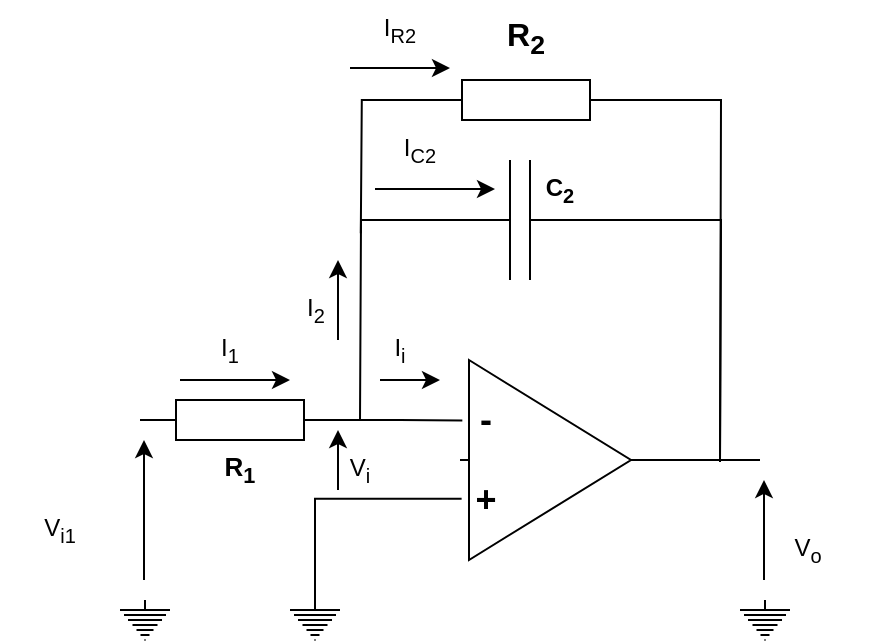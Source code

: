 <mxfile version="26.1.1">
  <diagram name="Página-1" id="dgzRSHPbwoZ3zf9FKIFu">
    <mxGraphModel dx="1050" dy="557" grid="0" gridSize="10" guides="1" tooltips="1" connect="1" arrows="1" fold="1" page="1" pageScale="1" pageWidth="827" pageHeight="1169" math="0" shadow="0">
      <root>
        <mxCell id="0" />
        <mxCell id="1" parent="0" />
        <mxCell id="iAj_ErwM6QHPiEVYFfLW-1" value="" style="pointerEvents=1;verticalLabelPosition=bottom;shadow=0;dashed=0;align=center;html=1;verticalAlign=top;shape=mxgraph.electrical.resistors.resistor_1;" parent="1" vertex="1">
          <mxGeometry x="110" y="270" width="100" height="20" as="geometry" />
        </mxCell>
        <mxCell id="iAj_ErwM6QHPiEVYFfLW-2" value="" style="endArrow=classic;html=1;rounded=0;" parent="1" edge="1">
          <mxGeometry width="50" height="50" relative="1" as="geometry">
            <mxPoint x="112" y="360" as="sourcePoint" />
            <mxPoint x="112" y="290" as="targetPoint" />
            <Array as="points">
              <mxPoint x="112" y="340" />
              <mxPoint x="112" y="320" />
            </Array>
          </mxGeometry>
        </mxCell>
        <mxCell id="iAj_ErwM6QHPiEVYFfLW-12" style="edgeStyle=orthogonalEdgeStyle;rounded=0;orthogonalLoop=1;jettySize=auto;html=1;exitX=1;exitY=0.5;exitDx=0;exitDy=0;exitPerimeter=0;endArrow=none;startFill=0;" parent="1" source="iAj_ErwM6QHPiEVYFfLW-6" edge="1">
          <mxGeometry relative="1" as="geometry">
            <mxPoint x="420" y="300" as="targetPoint" />
          </mxGeometry>
        </mxCell>
        <mxCell id="iAj_ErwM6QHPiEVYFfLW-6" value="" style="verticalLabelPosition=bottom;shadow=0;dashed=0;align=center;html=1;verticalAlign=top;shape=mxgraph.electrical.abstract.amplifier;" parent="1" vertex="1">
          <mxGeometry x="270" y="250" width="90" height="100" as="geometry" />
        </mxCell>
        <mxCell id="iAj_ErwM6QHPiEVYFfLW-7" style="edgeStyle=orthogonalEdgeStyle;rounded=0;orthogonalLoop=1;jettySize=auto;html=1;entryX=0.013;entryY=0.302;entryDx=0;entryDy=0;entryPerimeter=0;endArrow=none;startFill=0;" parent="1" source="iAj_ErwM6QHPiEVYFfLW-1" target="iAj_ErwM6QHPiEVYFfLW-6" edge="1">
          <mxGeometry relative="1" as="geometry" />
        </mxCell>
        <mxCell id="iAj_ErwM6QHPiEVYFfLW-9" value="" style="pointerEvents=1;verticalLabelPosition=bottom;shadow=0;dashed=0;align=center;html=1;verticalAlign=top;shape=mxgraph.electrical.signal_sources.protective_earth;" parent="1" vertex="1">
          <mxGeometry x="100" y="370" width="25" height="20" as="geometry" />
        </mxCell>
        <mxCell id="iAj_ErwM6QHPiEVYFfLW-10" value="" style="pointerEvents=1;verticalLabelPosition=bottom;shadow=0;dashed=0;align=center;html=1;verticalAlign=top;shape=mxgraph.electrical.signal_sources.protective_earth;" parent="1" vertex="1">
          <mxGeometry x="185" y="370" width="25" height="20" as="geometry" />
        </mxCell>
        <mxCell id="iAj_ErwM6QHPiEVYFfLW-16" style="edgeStyle=orthogonalEdgeStyle;rounded=0;orthogonalLoop=1;jettySize=auto;html=1;endArrow=none;startFill=0;" parent="1" source="iAj_ErwM6QHPiEVYFfLW-15" edge="1">
          <mxGeometry relative="1" as="geometry">
            <mxPoint x="220" y="280" as="targetPoint" />
          </mxGeometry>
        </mxCell>
        <mxCell id="iAj_ErwM6QHPiEVYFfLW-17" style="edgeStyle=orthogonalEdgeStyle;rounded=0;orthogonalLoop=1;jettySize=auto;html=1;exitX=1;exitY=0.5;exitDx=0;exitDy=0;exitPerimeter=0;endArrow=none;startFill=0;" parent="1" source="iAj_ErwM6QHPiEVYFfLW-15" edge="1">
          <mxGeometry relative="1" as="geometry">
            <mxPoint x="400" y="300" as="targetPoint" />
          </mxGeometry>
        </mxCell>
        <mxCell id="iAj_ErwM6QHPiEVYFfLW-15" value="" style="pointerEvents=1;verticalLabelPosition=bottom;shadow=0;dashed=0;align=center;html=1;verticalAlign=top;shape=mxgraph.electrical.capacitors.capacitor_1;" parent="1" vertex="1">
          <mxGeometry x="250" y="150" width="100" height="60" as="geometry" />
        </mxCell>
        <mxCell id="iAj_ErwM6QHPiEVYFfLW-18" value="" style="endArrow=classic;html=1;rounded=0;" parent="1" edge="1">
          <mxGeometry width="50" height="50" relative="1" as="geometry">
            <mxPoint x="422" y="360" as="sourcePoint" />
            <mxPoint x="422" y="310" as="targetPoint" />
          </mxGeometry>
        </mxCell>
        <mxCell id="iAj_ErwM6QHPiEVYFfLW-19" value="" style="pointerEvents=1;verticalLabelPosition=bottom;shadow=0;dashed=0;align=center;html=1;verticalAlign=top;shape=mxgraph.electrical.signal_sources.protective_earth;" parent="1" vertex="1">
          <mxGeometry x="410" y="370" width="25" height="20" as="geometry" />
        </mxCell>
        <mxCell id="iAj_ErwM6QHPiEVYFfLW-20" value="" style="endArrow=classic;html=1;rounded=0;" parent="1" edge="1">
          <mxGeometry width="50" height="50" relative="1" as="geometry">
            <mxPoint x="130" y="260" as="sourcePoint" />
            <mxPoint x="185" y="260" as="targetPoint" />
            <Array as="points">
              <mxPoint x="160" y="260" />
            </Array>
          </mxGeometry>
        </mxCell>
        <mxCell id="iAj_ErwM6QHPiEVYFfLW-22" style="edgeStyle=orthogonalEdgeStyle;rounded=0;orthogonalLoop=1;jettySize=auto;html=1;exitX=0.5;exitY=0;exitDx=0;exitDy=0;exitPerimeter=0;entryX=0.009;entryY=0.694;entryDx=0;entryDy=0;entryPerimeter=0;endArrow=none;startFill=0;" parent="1" source="iAj_ErwM6QHPiEVYFfLW-10" target="iAj_ErwM6QHPiEVYFfLW-6" edge="1">
          <mxGeometry relative="1" as="geometry" />
        </mxCell>
        <mxCell id="iAj_ErwM6QHPiEVYFfLW-23" value="" style="endArrow=classic;html=1;rounded=0;" parent="1" edge="1">
          <mxGeometry width="50" height="50" relative="1" as="geometry">
            <mxPoint x="209" y="315" as="sourcePoint" />
            <mxPoint x="209" y="285" as="targetPoint" />
          </mxGeometry>
        </mxCell>
        <mxCell id="iAj_ErwM6QHPiEVYFfLW-24" value="V&lt;sub&gt;o&lt;/sub&gt;" style="text;strokeColor=none;align=center;fillColor=none;html=1;verticalAlign=middle;whiteSpace=wrap;rounded=0;" parent="1" vertex="1">
          <mxGeometry x="414" y="330" width="60" height="30" as="geometry" />
        </mxCell>
        <mxCell id="iAj_ErwM6QHPiEVYFfLW-25" value="V&lt;sub&gt;i1&lt;/sub&gt;" style="text;strokeColor=none;align=center;fillColor=none;html=1;verticalAlign=middle;whiteSpace=wrap;rounded=0;" parent="1" vertex="1">
          <mxGeometry x="40" y="320" width="60" height="30" as="geometry" />
        </mxCell>
        <mxCell id="iAj_ErwM6QHPiEVYFfLW-26" value="V&lt;sub&gt;i&lt;/sub&gt;" style="text;strokeColor=none;align=center;fillColor=none;html=1;verticalAlign=middle;whiteSpace=wrap;rounded=0;" parent="1" vertex="1">
          <mxGeometry x="190" y="290" width="60" height="30" as="geometry" />
        </mxCell>
        <mxCell id="iAj_ErwM6QHPiEVYFfLW-27" value="" style="endArrow=classic;html=1;rounded=0;" parent="1" edge="1">
          <mxGeometry width="50" height="50" relative="1" as="geometry">
            <mxPoint x="230" y="260" as="sourcePoint" />
            <mxPoint x="260" y="260" as="targetPoint" />
          </mxGeometry>
        </mxCell>
        <mxCell id="iAj_ErwM6QHPiEVYFfLW-28" value="I&lt;sub&gt;i&lt;/sub&gt;" style="text;strokeColor=none;align=center;fillColor=none;html=1;verticalAlign=middle;whiteSpace=wrap;rounded=0;" parent="1" vertex="1">
          <mxGeometry x="210" y="230" width="60" height="30" as="geometry" />
        </mxCell>
        <mxCell id="iAj_ErwM6QHPiEVYFfLW-29" value="I&lt;sub&gt;2&lt;/sub&gt;" style="text;strokeColor=none;align=center;fillColor=none;html=1;verticalAlign=middle;whiteSpace=wrap;rounded=0;" parent="1" vertex="1">
          <mxGeometry x="167.5" y="210" width="60" height="30" as="geometry" />
        </mxCell>
        <mxCell id="iAj_ErwM6QHPiEVYFfLW-30" value="I&lt;sub&gt;1&lt;/sub&gt;" style="text;strokeColor=none;align=center;fillColor=none;html=1;verticalAlign=middle;whiteSpace=wrap;rounded=0;" parent="1" vertex="1">
          <mxGeometry x="125" y="230" width="60" height="30" as="geometry" />
        </mxCell>
        <mxCell id="iAj_ErwM6QHPiEVYFfLW-31" value="&lt;font style=&quot;font-size: 13px;&quot;&gt;&lt;b&gt;R&lt;sub style=&quot;&quot;&gt;1&lt;/sub&gt;&lt;/b&gt;&lt;/font&gt;" style="text;strokeColor=none;align=center;fillColor=none;html=1;verticalAlign=middle;whiteSpace=wrap;rounded=0;" parent="1" vertex="1">
          <mxGeometry x="130" y="290" width="60" height="30" as="geometry" />
        </mxCell>
        <mxCell id="iAj_ErwM6QHPiEVYFfLW-32" value="&lt;font&gt;&lt;b&gt;C&lt;sub style=&quot;&quot;&gt;2&lt;/sub&gt;&lt;/b&gt;&lt;/font&gt;" style="text;strokeColor=none;align=center;fillColor=none;html=1;verticalAlign=middle;whiteSpace=wrap;rounded=0;" parent="1" vertex="1">
          <mxGeometry x="290" y="150" width="60" height="30" as="geometry" />
        </mxCell>
        <mxCell id="iAj_ErwM6QHPiEVYFfLW-43" value="&lt;font style=&quot;font-size: 18px;&quot;&gt;&lt;b style=&quot;&quot;&gt;-&lt;/b&gt;&lt;/font&gt;" style="text;strokeColor=none;align=center;fillColor=none;html=1;verticalAlign=middle;whiteSpace=wrap;rounded=0;" parent="1" vertex="1">
          <mxGeometry x="253" y="265" width="60" height="30" as="geometry" />
        </mxCell>
        <mxCell id="iAj_ErwM6QHPiEVYFfLW-44" value="&lt;font style=&quot;font-size: 18px;&quot;&gt;&lt;b&gt;+&lt;/b&gt;&lt;/font&gt;" style="text;strokeColor=none;align=center;fillColor=none;html=1;verticalAlign=middle;whiteSpace=wrap;rounded=0;" parent="1" vertex="1">
          <mxGeometry x="253" y="305" width="60" height="30" as="geometry" />
        </mxCell>
        <mxCell id="IqV138hMXSPblxsIJ_Ex-2" style="edgeStyle=orthogonalEdgeStyle;rounded=0;orthogonalLoop=1;jettySize=auto;html=1;endArrow=none;startFill=0;" edge="1" parent="1" source="IqV138hMXSPblxsIJ_Ex-1">
          <mxGeometry relative="1" as="geometry">
            <mxPoint x="400" y="301" as="targetPoint" />
          </mxGeometry>
        </mxCell>
        <mxCell id="IqV138hMXSPblxsIJ_Ex-3" style="edgeStyle=orthogonalEdgeStyle;rounded=0;orthogonalLoop=1;jettySize=auto;html=1;exitX=0;exitY=0.5;exitDx=0;exitDy=0;exitPerimeter=0;endArrow=none;startFill=0;" edge="1" parent="1" source="IqV138hMXSPblxsIJ_Ex-1">
          <mxGeometry relative="1" as="geometry">
            <mxPoint x="220.4" y="186.6" as="targetPoint" />
          </mxGeometry>
        </mxCell>
        <mxCell id="IqV138hMXSPblxsIJ_Ex-1" value="" style="pointerEvents=1;verticalLabelPosition=bottom;shadow=0;dashed=0;align=center;html=1;verticalAlign=top;shape=mxgraph.electrical.resistors.resistor_1;" vertex="1" parent="1">
          <mxGeometry x="253" y="110" width="100" height="20" as="geometry" />
        </mxCell>
        <mxCell id="IqV138hMXSPblxsIJ_Ex-4" value="&lt;b&gt;&lt;font style=&quot;font-size: 16px;&quot;&gt;R&lt;sub style=&quot;&quot;&gt;2&lt;/sub&gt;&lt;/font&gt;&lt;/b&gt;" style="text;strokeColor=none;align=center;fillColor=none;html=1;verticalAlign=middle;whiteSpace=wrap;rounded=0;" vertex="1" parent="1">
          <mxGeometry x="273.0" y="74" width="60" height="30" as="geometry" />
        </mxCell>
        <mxCell id="IqV138hMXSPblxsIJ_Ex-6" value="" style="endArrow=classic;html=1;rounded=0;" edge="1" parent="1">
          <mxGeometry width="50" height="50" relative="1" as="geometry">
            <mxPoint x="209" y="240" as="sourcePoint" />
            <mxPoint x="209" y="200" as="targetPoint" />
          </mxGeometry>
        </mxCell>
        <mxCell id="IqV138hMXSPblxsIJ_Ex-7" value="" style="endArrow=classic;html=1;rounded=0;" edge="1" parent="1">
          <mxGeometry width="50" height="50" relative="1" as="geometry">
            <mxPoint x="227.5" y="164.5" as="sourcePoint" />
            <mxPoint x="287.5" y="164.5" as="targetPoint" />
          </mxGeometry>
        </mxCell>
        <mxCell id="IqV138hMXSPblxsIJ_Ex-8" value="" style="endArrow=classic;html=1;rounded=0;" edge="1" parent="1">
          <mxGeometry width="50" height="50" relative="1" as="geometry">
            <mxPoint x="215" y="104" as="sourcePoint" />
            <mxPoint x="265" y="104" as="targetPoint" />
            <Array as="points">
              <mxPoint x="235" y="104" />
            </Array>
          </mxGeometry>
        </mxCell>
        <mxCell id="IqV138hMXSPblxsIJ_Ex-9" value="I&lt;sub&gt;C2&lt;/sub&gt;" style="text;strokeColor=none;align=center;fillColor=none;html=1;verticalAlign=middle;whiteSpace=wrap;rounded=0;" vertex="1" parent="1">
          <mxGeometry x="220" y="130" width="60" height="30" as="geometry" />
        </mxCell>
        <mxCell id="IqV138hMXSPblxsIJ_Ex-10" value="I&lt;sub&gt;R2&lt;/sub&gt;" style="text;strokeColor=none;align=center;fillColor=none;html=1;verticalAlign=middle;whiteSpace=wrap;rounded=0;" vertex="1" parent="1">
          <mxGeometry x="210" y="70" width="60" height="30" as="geometry" />
        </mxCell>
      </root>
    </mxGraphModel>
  </diagram>
</mxfile>
